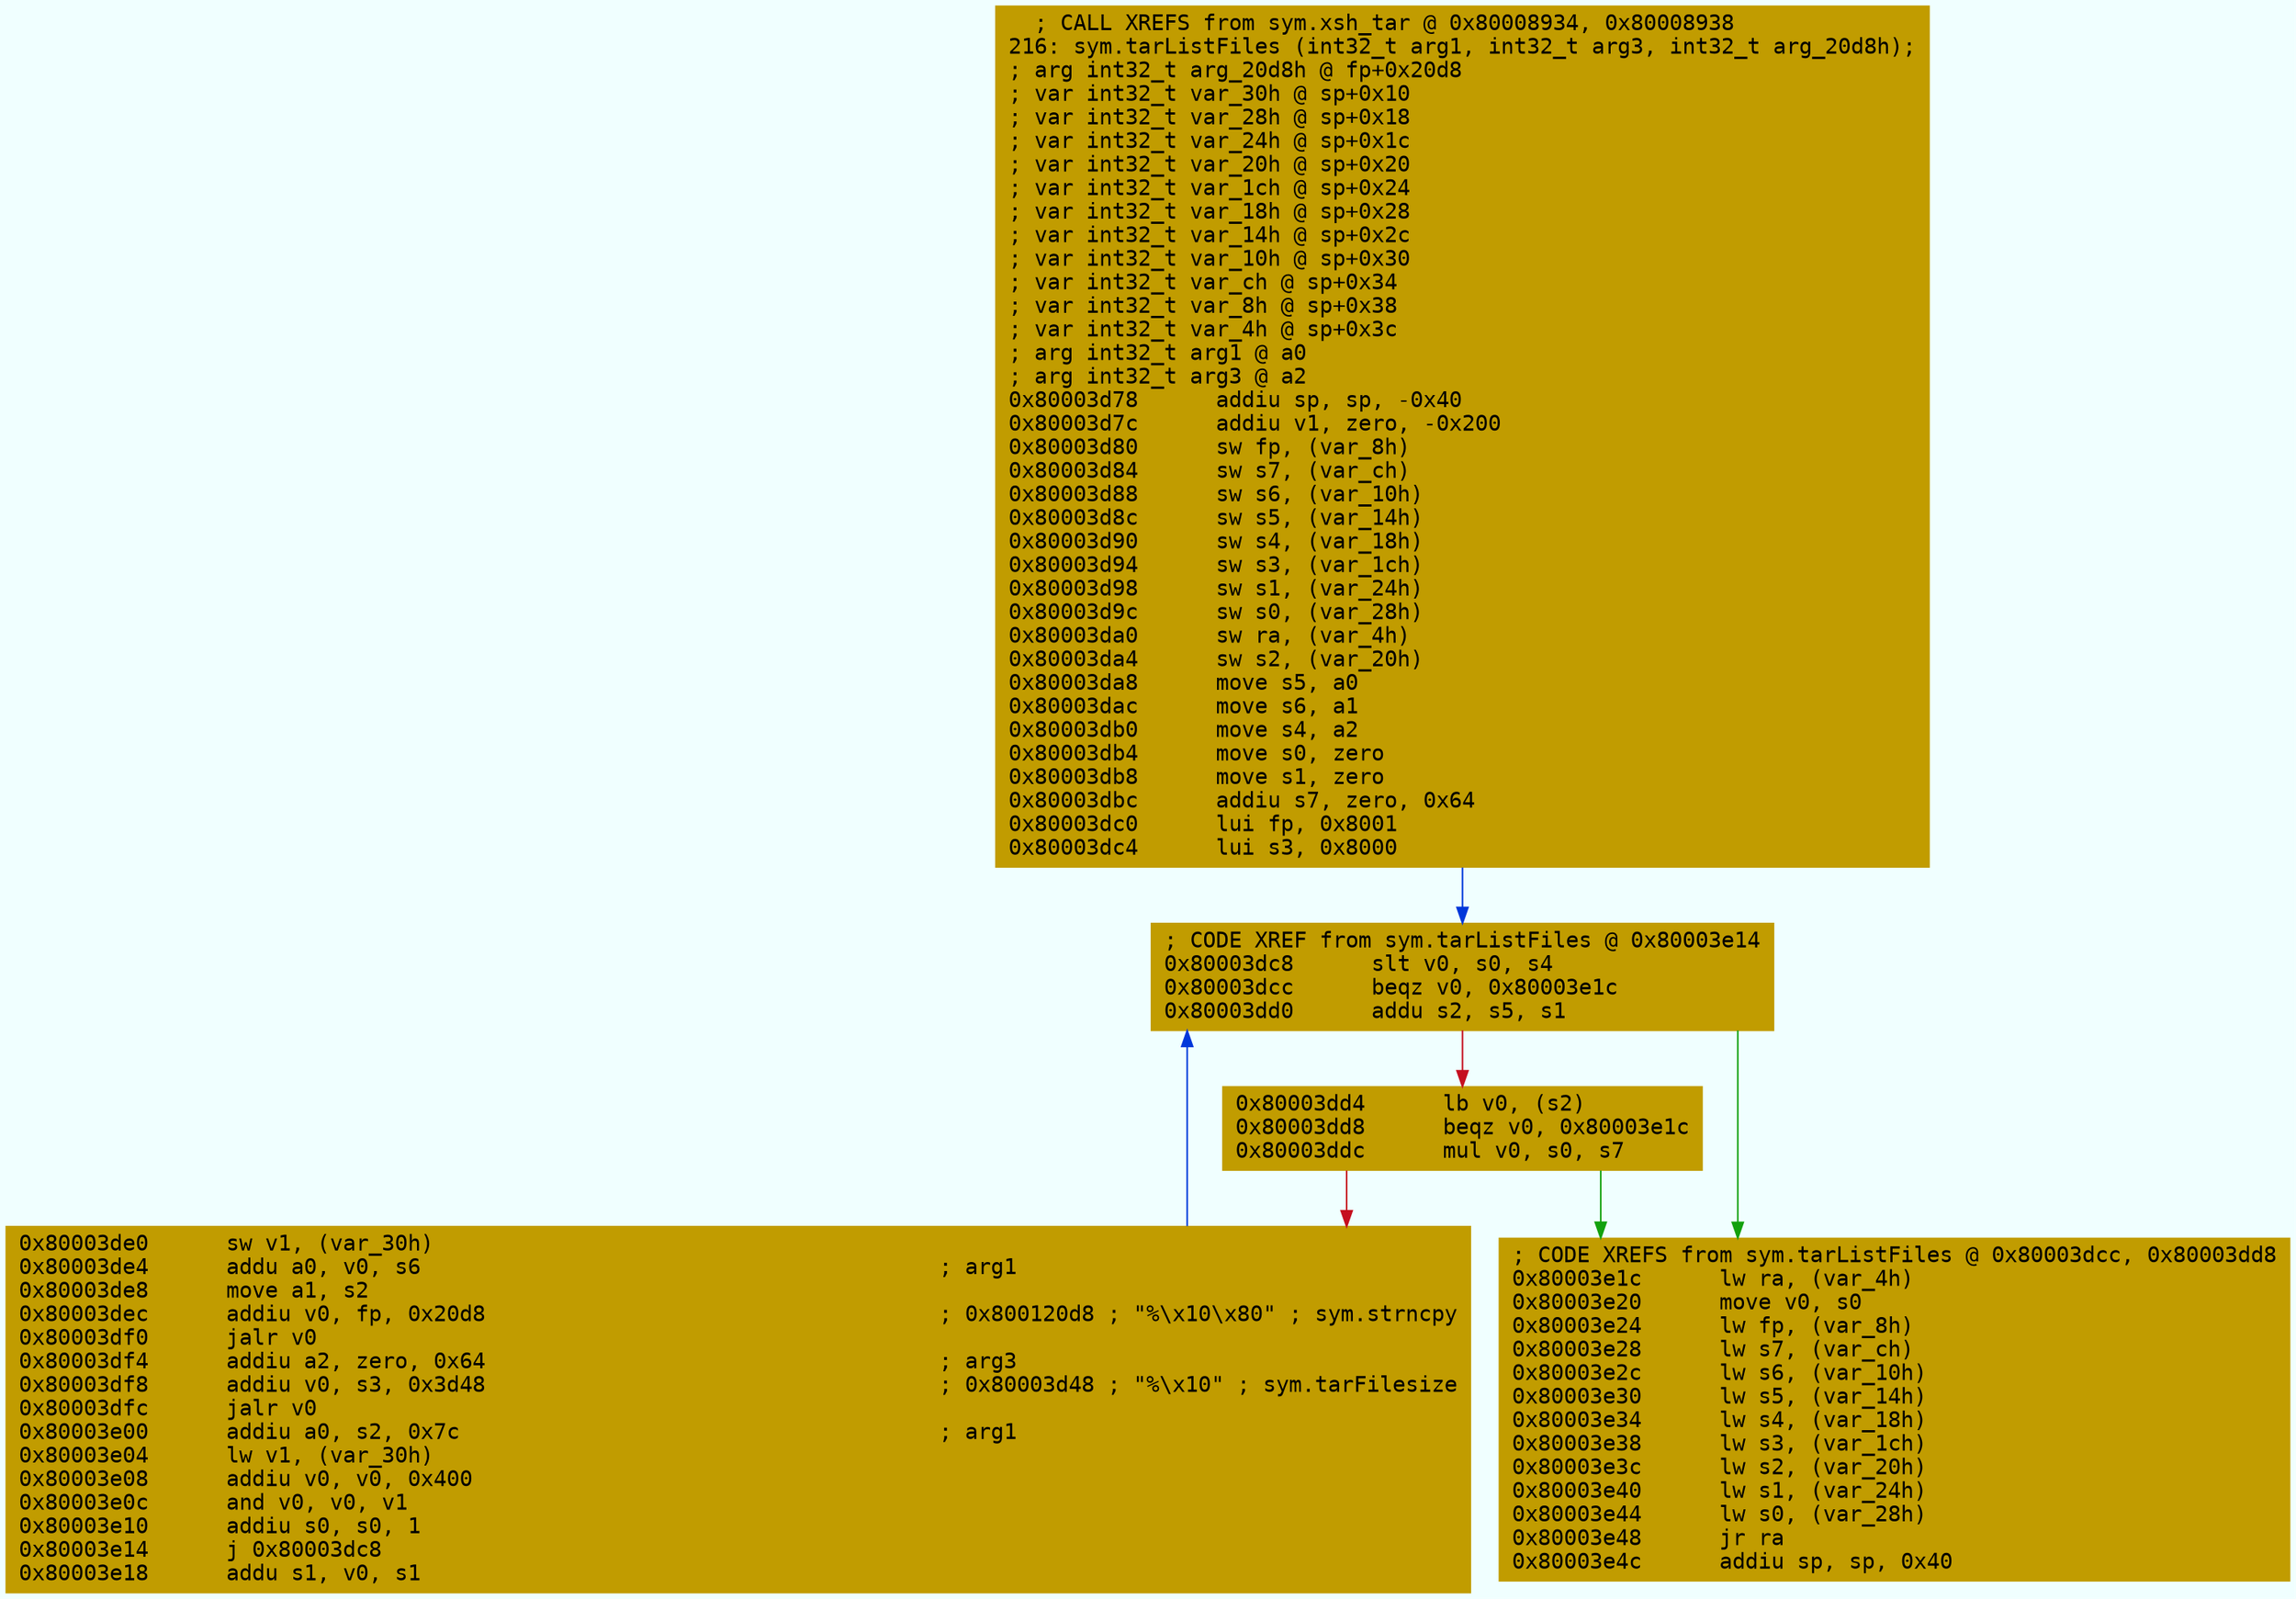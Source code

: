 digraph code {
	graph [bgcolor=azure fontsize=8 fontname="Courier" splines="ortho"];
	node [fillcolor=gray style=filled shape=box];
	edge [arrowhead="normal"];
	"0x80003d78" [URL="sym.tarListFiles/0x80003d78", fillcolor="#c19c00",color="#c19c00", fontname="Courier",label="  ; CALL XREFS from sym.xsh_tar @ 0x80008934, 0x80008938\l216: sym.tarListFiles (int32_t arg1, int32_t arg3, int32_t arg_20d8h);\l; arg int32_t arg_20d8h @ fp+0x20d8\l; var int32_t var_30h @ sp+0x10\l; var int32_t var_28h @ sp+0x18\l; var int32_t var_24h @ sp+0x1c\l; var int32_t var_20h @ sp+0x20\l; var int32_t var_1ch @ sp+0x24\l; var int32_t var_18h @ sp+0x28\l; var int32_t var_14h @ sp+0x2c\l; var int32_t var_10h @ sp+0x30\l; var int32_t var_ch @ sp+0x34\l; var int32_t var_8h @ sp+0x38\l; var int32_t var_4h @ sp+0x3c\l; arg int32_t arg1 @ a0\l; arg int32_t arg3 @ a2\l0x80003d78      addiu sp, sp, -0x40\l0x80003d7c      addiu v1, zero, -0x200\l0x80003d80      sw fp, (var_8h)\l0x80003d84      sw s7, (var_ch)\l0x80003d88      sw s6, (var_10h)\l0x80003d8c      sw s5, (var_14h)\l0x80003d90      sw s4, (var_18h)\l0x80003d94      sw s3, (var_1ch)\l0x80003d98      sw s1, (var_24h)\l0x80003d9c      sw s0, (var_28h)\l0x80003da0      sw ra, (var_4h)\l0x80003da4      sw s2, (var_20h)\l0x80003da8      move s5, a0\l0x80003dac      move s6, a1\l0x80003db0      move s4, a2\l0x80003db4      move s0, zero\l0x80003db8      move s1, zero\l0x80003dbc      addiu s7, zero, 0x64\l0x80003dc0      lui fp, 0x8001\l0x80003dc4      lui s3, 0x8000\l"]
	"0x80003dc8" [URL="sym.tarListFiles/0x80003dc8", fillcolor="#c19c00",color="#c19c00", fontname="Courier",label="; CODE XREF from sym.tarListFiles @ 0x80003e14\l0x80003dc8      slt v0, s0, s4\l0x80003dcc      beqz v0, 0x80003e1c\l0x80003dd0      addu s2, s5, s1\l"]
	"0x80003dd4" [URL="sym.tarListFiles/0x80003dd4", fillcolor="#c19c00",color="#c19c00", fontname="Courier",label="0x80003dd4      lb v0, (s2)\l0x80003dd8      beqz v0, 0x80003e1c\l0x80003ddc      mul v0, s0, s7\l"]
	"0x80003de0" [URL="sym.tarListFiles/0x80003de0", fillcolor="#c19c00",color="#c19c00", fontname="Courier",label="0x80003de0      sw v1, (var_30h)\l0x80003de4      addu a0, v0, s6                                        ; arg1\l0x80003de8      move a1, s2\l0x80003dec      addiu v0, fp, 0x20d8                                   ; 0x800120d8 ; \"%\\x10\\x80\" ; sym.strncpy\l0x80003df0      jalr v0\l0x80003df4      addiu a2, zero, 0x64                                   ; arg3\l0x80003df8      addiu v0, s3, 0x3d48                                   ; 0x80003d48 ; \"%\\x10\" ; sym.tarFilesize\l0x80003dfc      jalr v0\l0x80003e00      addiu a0, s2, 0x7c                                     ; arg1\l0x80003e04      lw v1, (var_30h)\l0x80003e08      addiu v0, v0, 0x400\l0x80003e0c      and v0, v0, v1\l0x80003e10      addiu s0, s0, 1\l0x80003e14      j 0x80003dc8\l0x80003e18      addu s1, v0, s1\l"]
	"0x80003e1c" [URL="sym.tarListFiles/0x80003e1c", fillcolor="#c19c00",color="#c19c00", fontname="Courier",label="; CODE XREFS from sym.tarListFiles @ 0x80003dcc, 0x80003dd8\l0x80003e1c      lw ra, (var_4h)\l0x80003e20      move v0, s0\l0x80003e24      lw fp, (var_8h)\l0x80003e28      lw s7, (var_ch)\l0x80003e2c      lw s6, (var_10h)\l0x80003e30      lw s5, (var_14h)\l0x80003e34      lw s4, (var_18h)\l0x80003e38      lw s3, (var_1ch)\l0x80003e3c      lw s2, (var_20h)\l0x80003e40      lw s1, (var_24h)\l0x80003e44      lw s0, (var_28h)\l0x80003e48      jr ra\l0x80003e4c      addiu sp, sp, 0x40\l"]
        "0x80003d78" -> "0x80003dc8" [color="#0037da"];
        "0x80003dc8" -> "0x80003e1c" [color="#13a10e"];
        "0x80003dc8" -> "0x80003dd4" [color="#c50f1f"];
        "0x80003dd4" -> "0x80003e1c" [color="#13a10e"];
        "0x80003dd4" -> "0x80003de0" [color="#c50f1f"];
        "0x80003de0" -> "0x80003dc8" [color="#0037da"];
}
